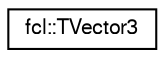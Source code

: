 digraph "Graphical Class Hierarchy"
{
  edge [fontname="FreeSans",fontsize="10",labelfontname="FreeSans",labelfontsize="10"];
  node [fontname="FreeSans",fontsize="10",shape=record];
  rankdir="LR";
  Node1 [label="fcl::TVector3",height=0.2,width=0.4,color="black", fillcolor="white", style="filled",URL="$a00219.html"];
}

